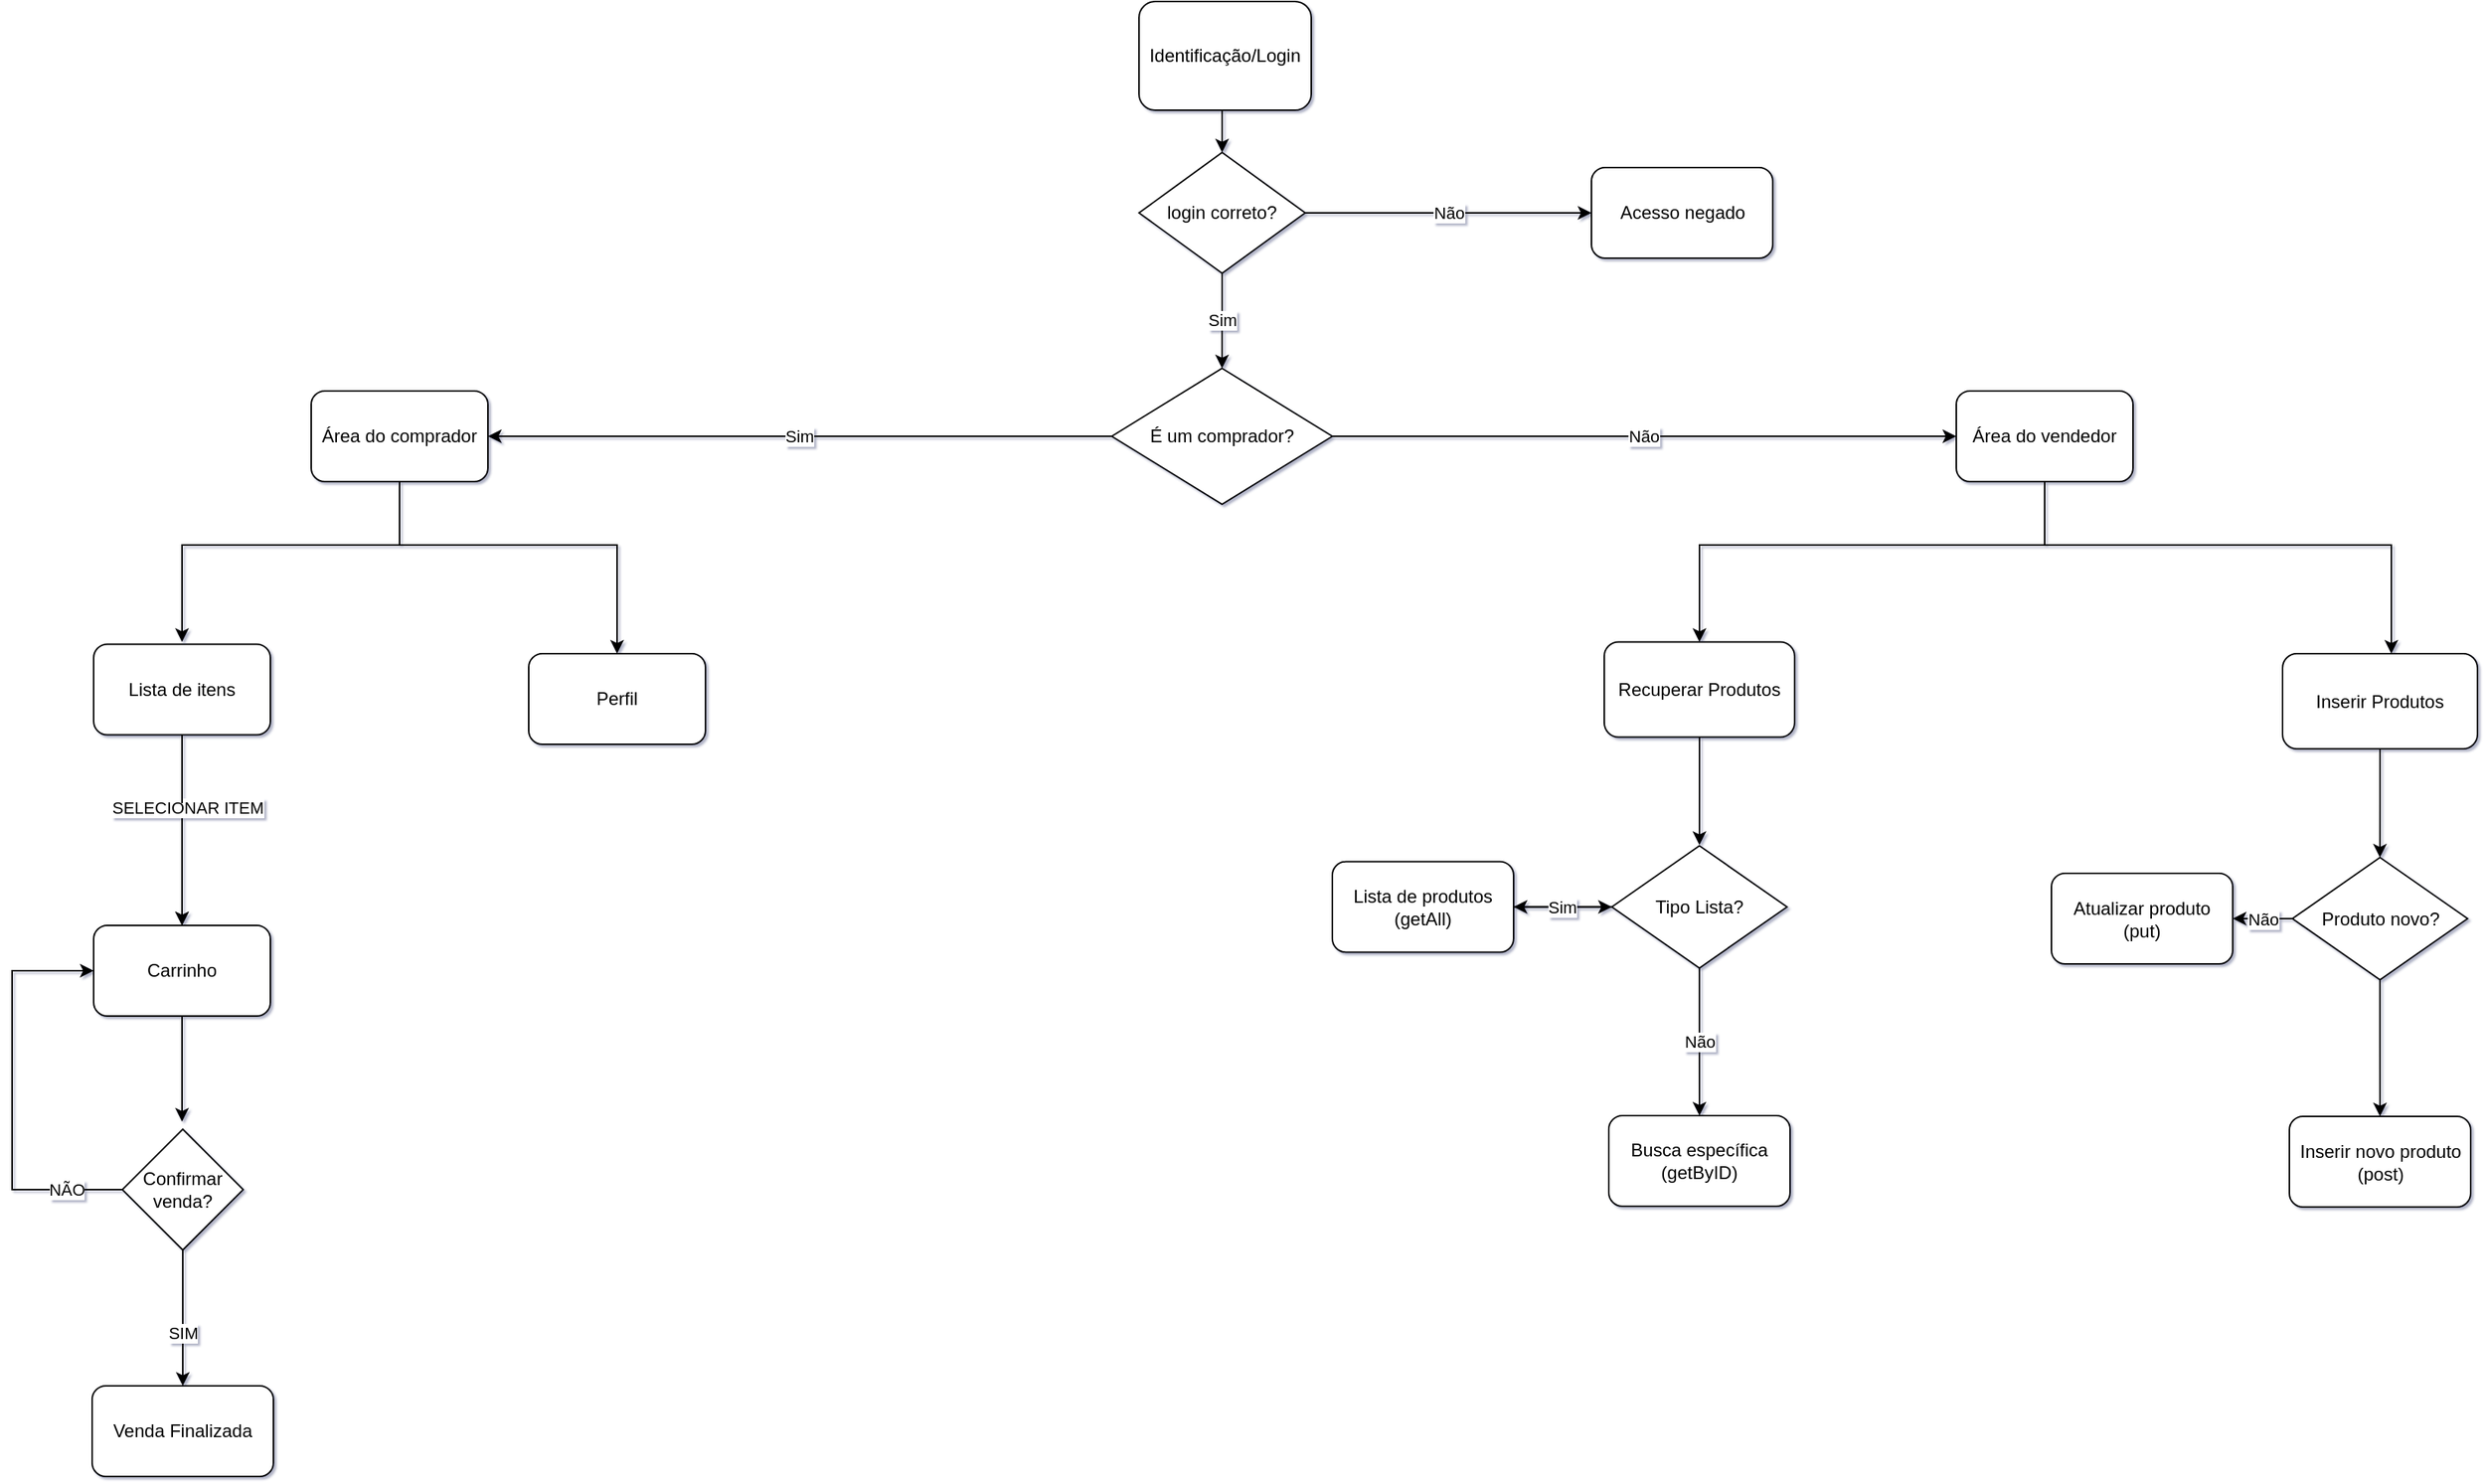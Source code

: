 <mxfile version="17.3.0" type="github">
  <diagram id="C5RBs43oDa-KdzZeNtuy" name="Page-1">
    <mxGraphModel dx="2403" dy="708" grid="1" gridSize="9" guides="1" tooltips="1" connect="1" arrows="1" fold="1" page="1" pageScale="1" pageWidth="1200" pageHeight="1920" background="none" math="0" shadow="1">
      <root>
        <mxCell id="WIyWlLk6GJQsqaUBKTNV-0" />
        <mxCell id="WIyWlLk6GJQsqaUBKTNV-1" parent="WIyWlLk6GJQsqaUBKTNV-0" />
        <mxCell id="DXi5md-KKveG2AxMWAel-255" style="edgeStyle=orthogonalEdgeStyle;rounded=0;orthogonalLoop=1;jettySize=auto;html=1;exitX=0.5;exitY=1;exitDx=0;exitDy=0;entryX=0.5;entryY=0;entryDx=0;entryDy=0;" parent="WIyWlLk6GJQsqaUBKTNV-1" source="DXi5md-KKveG2AxMWAel-253" target="DXi5md-KKveG2AxMWAel-254" edge="1">
          <mxGeometry relative="1" as="geometry" />
        </mxCell>
        <mxCell id="DXi5md-KKveG2AxMWAel-253" value="Identificação/Login" style="rounded=1;whiteSpace=wrap;html=1;" parent="WIyWlLk6GJQsqaUBKTNV-1" vertex="1">
          <mxGeometry x="512.01" y="36" width="114" height="72" as="geometry" />
        </mxCell>
        <mxCell id="DXi5md-KKveG2AxMWAel-257" value="Não" style="edgeStyle=orthogonalEdgeStyle;rounded=0;orthogonalLoop=1;jettySize=auto;html=1;exitX=1;exitY=0.5;exitDx=0;exitDy=0;entryX=0;entryY=0.5;entryDx=0;entryDy=0;" parent="WIyWlLk6GJQsqaUBKTNV-1" source="DXi5md-KKveG2AxMWAel-254" target="DXi5md-KKveG2AxMWAel-256" edge="1">
          <mxGeometry relative="1" as="geometry" />
        </mxCell>
        <mxCell id="DXi5md-KKveG2AxMWAel-259" value="Sim" style="edgeStyle=orthogonalEdgeStyle;rounded=0;orthogonalLoop=1;jettySize=auto;html=1;exitX=0.5;exitY=1;exitDx=0;exitDy=0;entryX=0.5;entryY=0;entryDx=0;entryDy=0;" parent="WIyWlLk6GJQsqaUBKTNV-1" source="DXi5md-KKveG2AxMWAel-254" target="DXi5md-KKveG2AxMWAel-262" edge="1">
          <mxGeometry relative="1" as="geometry">
            <mxPoint x="567.01" y="261" as="targetPoint" />
          </mxGeometry>
        </mxCell>
        <mxCell id="DXi5md-KKveG2AxMWAel-254" value="login correto?" style="rhombus;whiteSpace=wrap;html=1;" parent="WIyWlLk6GJQsqaUBKTNV-1" vertex="1">
          <mxGeometry x="512.01" y="136" width="110" height="80" as="geometry" />
        </mxCell>
        <mxCell id="DXi5md-KKveG2AxMWAel-256" value="Acesso negado" style="rounded=1;whiteSpace=wrap;html=1;" parent="WIyWlLk6GJQsqaUBKTNV-1" vertex="1">
          <mxGeometry x="811.5" y="146" width="120" height="60" as="geometry" />
        </mxCell>
        <mxCell id="DXi5md-KKveG2AxMWAel-261" value="Área do comprador" style="rounded=1;whiteSpace=wrap;html=1;" parent="WIyWlLk6GJQsqaUBKTNV-1" vertex="1">
          <mxGeometry x="-36" y="294" width="117" height="60" as="geometry" />
        </mxCell>
        <mxCell id="DXi5md-KKveG2AxMWAel-263" value="Sim" style="edgeStyle=orthogonalEdgeStyle;rounded=0;orthogonalLoop=1;jettySize=auto;html=1;exitX=0;exitY=0.5;exitDx=0;exitDy=0;entryX=1;entryY=0.5;entryDx=0;entryDy=0;" parent="WIyWlLk6GJQsqaUBKTNV-1" source="DXi5md-KKveG2AxMWAel-262" target="DXi5md-KKveG2AxMWAel-261" edge="1">
          <mxGeometry relative="1" as="geometry" />
        </mxCell>
        <mxCell id="DXi5md-KKveG2AxMWAel-265" value="Não" style="edgeStyle=orthogonalEdgeStyle;rounded=0;orthogonalLoop=1;jettySize=auto;html=1;entryX=0;entryY=0.5;entryDx=0;entryDy=0;" parent="WIyWlLk6GJQsqaUBKTNV-1" source="DXi5md-KKveG2AxMWAel-262" target="DXi5md-KKveG2AxMWAel-264" edge="1">
          <mxGeometry relative="1" as="geometry" />
        </mxCell>
        <mxCell id="DXi5md-KKveG2AxMWAel-262" value="É um comprador?" style="rhombus;whiteSpace=wrap;html=1;" parent="WIyWlLk6GJQsqaUBKTNV-1" vertex="1">
          <mxGeometry x="493.97" y="279" width="146" height="90" as="geometry" />
        </mxCell>
        <mxCell id="DXi5md-KKveG2AxMWAel-268" style="edgeStyle=orthogonalEdgeStyle;rounded=0;orthogonalLoop=1;jettySize=auto;html=1;exitX=0.5;exitY=1;exitDx=0;exitDy=0;" parent="WIyWlLk6GJQsqaUBKTNV-1" source="DXi5md-KKveG2AxMWAel-264" target="DXi5md-KKveG2AxMWAel-275" edge="1">
          <mxGeometry relative="1" as="geometry">
            <mxPoint x="873" y="459" as="targetPoint" />
            <Array as="points">
              <mxPoint x="1111" y="396" />
              <mxPoint x="883" y="396" />
            </Array>
          </mxGeometry>
        </mxCell>
        <mxCell id="DXi5md-KKveG2AxMWAel-264" value="Área do vendedor" style="rounded=1;whiteSpace=wrap;html=1;" parent="WIyWlLk6GJQsqaUBKTNV-1" vertex="1">
          <mxGeometry x="1053" y="294" width="117" height="60" as="geometry" />
        </mxCell>
        <mxCell id="DXi5md-KKveG2AxMWAel-271" style="edgeStyle=orthogonalEdgeStyle;rounded=0;orthogonalLoop=1;jettySize=auto;html=1;exitX=0.5;exitY=1;exitDx=0;exitDy=0;" parent="WIyWlLk6GJQsqaUBKTNV-1" edge="1" source="DXi5md-KKveG2AxMWAel-261">
          <mxGeometry relative="1" as="geometry">
            <mxPoint x="-121.5" y="460.25" as="targetPoint" />
            <mxPoint x="18" y="388" as="sourcePoint" />
            <Array as="points">
              <mxPoint x="22" y="396" />
              <mxPoint x="-122" y="396" />
            </Array>
          </mxGeometry>
        </mxCell>
        <mxCell id="DXi5md-KKveG2AxMWAel-272" style="edgeStyle=orthogonalEdgeStyle;rounded=0;orthogonalLoop=1;jettySize=auto;html=1;" parent="WIyWlLk6GJQsqaUBKTNV-1" edge="1">
          <mxGeometry relative="1" as="geometry">
            <mxPoint x="166.5" y="468" as="targetPoint" />
            <mxPoint x="22.5" y="396" as="sourcePoint" />
            <Array as="points">
              <mxPoint x="166.5" y="441" />
              <mxPoint x="166.5" y="477" />
            </Array>
          </mxGeometry>
        </mxCell>
        <mxCell id="DXi5md-KKveG2AxMWAel-281" value="" style="edgeStyle=orthogonalEdgeStyle;rounded=0;orthogonalLoop=1;jettySize=auto;html=1;" parent="WIyWlLk6GJQsqaUBKTNV-1" source="DXi5md-KKveG2AxMWAel-275" edge="1">
          <mxGeometry relative="1" as="geometry">
            <mxPoint x="882.98" y="594.75" as="targetPoint" />
          </mxGeometry>
        </mxCell>
        <mxCell id="DXi5md-KKveG2AxMWAel-275" value="Recuperar Produtos" style="rounded=1;whiteSpace=wrap;html=1;" parent="WIyWlLk6GJQsqaUBKTNV-1" vertex="1">
          <mxGeometry x="819.98" y="460.25" width="126" height="63" as="geometry" />
        </mxCell>
        <mxCell id="DXi5md-KKveG2AxMWAel-276" value="" style="endArrow=classic;html=1;rounded=0;" parent="WIyWlLk6GJQsqaUBKTNV-1" edge="1">
          <mxGeometry width="50" height="50" relative="1" as="geometry">
            <mxPoint x="1107" y="396" as="sourcePoint" />
            <mxPoint x="1341" y="468" as="targetPoint" />
            <Array as="points">
              <mxPoint x="1341" y="396" />
            </Array>
          </mxGeometry>
        </mxCell>
        <mxCell id="DXi5md-KKveG2AxMWAel-291" value="" style="edgeStyle=orthogonalEdgeStyle;rounded=0;orthogonalLoop=1;jettySize=auto;html=1;" parent="WIyWlLk6GJQsqaUBKTNV-1" source="DXi5md-KKveG2AxMWAel-277" target="DXi5md-KKveG2AxMWAel-289" edge="1">
          <mxGeometry relative="1" as="geometry" />
        </mxCell>
        <mxCell id="DXi5md-KKveG2AxMWAel-277" value="Inserir Produtos" style="rounded=1;whiteSpace=wrap;html=1;" parent="WIyWlLk6GJQsqaUBKTNV-1" vertex="1">
          <mxGeometry x="1269" y="468" width="129" height="63" as="geometry" />
        </mxCell>
        <mxCell id="DXi5md-KKveG2AxMWAel-284" value="" style="edgeStyle=orthogonalEdgeStyle;rounded=0;orthogonalLoop=1;jettySize=auto;html=1;" parent="WIyWlLk6GJQsqaUBKTNV-1" source="DXi5md-KKveG2AxMWAel-282" target="DXi5md-KKveG2AxMWAel-283" edge="1">
          <mxGeometry relative="1" as="geometry" />
        </mxCell>
        <mxCell id="DXi5md-KKveG2AxMWAel-287" value="Não" style="edgeStyle=orthogonalEdgeStyle;rounded=0;orthogonalLoop=1;jettySize=auto;html=1;" parent="WIyWlLk6GJQsqaUBKTNV-1" source="DXi5md-KKveG2AxMWAel-282" target="DXi5md-KKveG2AxMWAel-286" edge="1">
          <mxGeometry relative="1" as="geometry" />
        </mxCell>
        <mxCell id="DXi5md-KKveG2AxMWAel-282" value="Tipo Lista?" style="rhombus;whiteSpace=wrap;html=1;" parent="WIyWlLk6GJQsqaUBKTNV-1" vertex="1">
          <mxGeometry x="825.01" y="595.25" width="115.94" height="81" as="geometry" />
        </mxCell>
        <mxCell id="DXi5md-KKveG2AxMWAel-285" value="Sim" style="edgeStyle=orthogonalEdgeStyle;rounded=0;orthogonalLoop=1;jettySize=auto;html=1;" parent="WIyWlLk6GJQsqaUBKTNV-1" source="DXi5md-KKveG2AxMWAel-283" target="DXi5md-KKveG2AxMWAel-282" edge="1">
          <mxGeometry relative="1" as="geometry" />
        </mxCell>
        <mxCell id="DXi5md-KKveG2AxMWAel-283" value="Lista de produtos&lt;br&gt;(getAll)" style="rounded=1;whiteSpace=wrap;html=1;" parent="WIyWlLk6GJQsqaUBKTNV-1" vertex="1">
          <mxGeometry x="639.97" y="605.75" width="120" height="60" as="geometry" />
        </mxCell>
        <mxCell id="DXi5md-KKveG2AxMWAel-286" value="Busca específica&lt;br&gt;(getByID)" style="rounded=1;whiteSpace=wrap;html=1;" parent="WIyWlLk6GJQsqaUBKTNV-1" vertex="1">
          <mxGeometry x="822.98" y="774" width="120" height="60" as="geometry" />
        </mxCell>
        <mxCell id="DXi5md-KKveG2AxMWAel-288" value="Atualizar produto&lt;br&gt;(put)" style="rounded=1;whiteSpace=wrap;html=1;" parent="WIyWlLk6GJQsqaUBKTNV-1" vertex="1">
          <mxGeometry x="1116" y="613.5" width="120" height="60" as="geometry" />
        </mxCell>
        <mxCell id="DXi5md-KKveG2AxMWAel-290" value="Não" style="edgeStyle=orthogonalEdgeStyle;rounded=0;orthogonalLoop=1;jettySize=auto;html=1;" parent="WIyWlLk6GJQsqaUBKTNV-1" source="DXi5md-KKveG2AxMWAel-289" target="DXi5md-KKveG2AxMWAel-288" edge="1">
          <mxGeometry relative="1" as="geometry" />
        </mxCell>
        <mxCell id="DXi5md-KKveG2AxMWAel-293" value="" style="edgeStyle=orthogonalEdgeStyle;rounded=0;orthogonalLoop=1;jettySize=auto;html=1;" parent="WIyWlLk6GJQsqaUBKTNV-1" source="DXi5md-KKveG2AxMWAel-289" target="DXi5md-KKveG2AxMWAel-292" edge="1">
          <mxGeometry relative="1" as="geometry" />
        </mxCell>
        <mxCell id="DXi5md-KKveG2AxMWAel-289" value="Produto novo?" style="rhombus;whiteSpace=wrap;html=1;" parent="WIyWlLk6GJQsqaUBKTNV-1" vertex="1">
          <mxGeometry x="1275.53" y="603" width="115.94" height="81" as="geometry" />
        </mxCell>
        <mxCell id="DXi5md-KKveG2AxMWAel-292" value="Inserir novo produto&lt;br&gt;(post)" style="rounded=1;whiteSpace=wrap;html=1;" parent="WIyWlLk6GJQsqaUBKTNV-1" vertex="1">
          <mxGeometry x="1273.5" y="774.5" width="120" height="60" as="geometry" />
        </mxCell>
        <mxCell id="U8QUfv2BTT90B2AzWARd-3" style="edgeStyle=orthogonalEdgeStyle;rounded=0;orthogonalLoop=1;jettySize=auto;html=1;entryX=0.5;entryY=0;entryDx=0;entryDy=0;startArrow=none;" edge="1" parent="WIyWlLk6GJQsqaUBKTNV-1" target="U8QUfv2BTT90B2AzWARd-2">
          <mxGeometry relative="1" as="geometry">
            <mxPoint x="-121.5" y="647.0" as="sourcePoint" />
          </mxGeometry>
        </mxCell>
        <mxCell id="U8QUfv2BTT90B2AzWARd-6" style="edgeStyle=orthogonalEdgeStyle;rounded=0;orthogonalLoop=1;jettySize=auto;html=1;entryX=0.5;entryY=0;entryDx=0;entryDy=0;" edge="1" parent="WIyWlLk6GJQsqaUBKTNV-1" source="U8QUfv2BTT90B2AzWARd-0" target="U8QUfv2BTT90B2AzWARd-2">
          <mxGeometry relative="1" as="geometry" />
        </mxCell>
        <mxCell id="U8QUfv2BTT90B2AzWARd-8" value="SELECIONAR ITEM" style="edgeLabel;html=1;align=center;verticalAlign=middle;resizable=0;points=[];" vertex="1" connectable="0" parent="U8QUfv2BTT90B2AzWARd-6">
          <mxGeometry x="-0.246" y="3" relative="1" as="geometry">
            <mxPoint as="offset" />
          </mxGeometry>
        </mxCell>
        <mxCell id="U8QUfv2BTT90B2AzWARd-0" value="Lista de itens" style="rounded=1;whiteSpace=wrap;html=1;" vertex="1" parent="WIyWlLk6GJQsqaUBKTNV-1">
          <mxGeometry x="-180" y="461.75" width="117" height="60" as="geometry" />
        </mxCell>
        <mxCell id="U8QUfv2BTT90B2AzWARd-1" value="Perfil" style="rounded=1;whiteSpace=wrap;html=1;" vertex="1" parent="WIyWlLk6GJQsqaUBKTNV-1">
          <mxGeometry x="108" y="468" width="117" height="60" as="geometry" />
        </mxCell>
        <mxCell id="U8QUfv2BTT90B2AzWARd-10" value="" style="edgeStyle=orthogonalEdgeStyle;rounded=0;orthogonalLoop=1;jettySize=auto;html=1;" edge="1" parent="WIyWlLk6GJQsqaUBKTNV-1" source="U8QUfv2BTT90B2AzWARd-2">
          <mxGeometry relative="1" as="geometry">
            <mxPoint x="-121.5" y="778" as="targetPoint" />
          </mxGeometry>
        </mxCell>
        <mxCell id="U8QUfv2BTT90B2AzWARd-2" value="Carrinho" style="rounded=1;whiteSpace=wrap;html=1;" vertex="1" parent="WIyWlLk6GJQsqaUBKTNV-1">
          <mxGeometry x="-180" y="648" width="117" height="60" as="geometry" />
        </mxCell>
        <mxCell id="U8QUfv2BTT90B2AzWARd-5" value="" style="edgeStyle=orthogonalEdgeStyle;rounded=0;orthogonalLoop=1;jettySize=auto;html=1;entryX=0.5;entryY=0;entryDx=0;entryDy=0;endArrow=none;" edge="1" parent="WIyWlLk6GJQsqaUBKTNV-1" source="U8QUfv2BTT90B2AzWARd-0">
          <mxGeometry relative="1" as="geometry">
            <mxPoint x="-121.5" y="521.75" as="sourcePoint" />
            <mxPoint x="-121.5" y="567" as="targetPoint" />
          </mxGeometry>
        </mxCell>
        <mxCell id="U8QUfv2BTT90B2AzWARd-13" value="" style="edgeStyle=orthogonalEdgeStyle;rounded=0;orthogonalLoop=1;jettySize=auto;html=1;" edge="1" parent="WIyWlLk6GJQsqaUBKTNV-1" source="U8QUfv2BTT90B2AzWARd-11" target="U8QUfv2BTT90B2AzWARd-12">
          <mxGeometry relative="1" as="geometry" />
        </mxCell>
        <mxCell id="U8QUfv2BTT90B2AzWARd-15" value="SIM" style="edgeLabel;html=1;align=center;verticalAlign=middle;resizable=0;points=[];" vertex="1" connectable="0" parent="U8QUfv2BTT90B2AzWARd-13">
          <mxGeometry x="0.211" relative="1" as="geometry">
            <mxPoint as="offset" />
          </mxGeometry>
        </mxCell>
        <mxCell id="U8QUfv2BTT90B2AzWARd-14" style="edgeStyle=orthogonalEdgeStyle;rounded=0;orthogonalLoop=1;jettySize=auto;html=1;exitX=0;exitY=0.5;exitDx=0;exitDy=0;entryX=0;entryY=0.5;entryDx=0;entryDy=0;" edge="1" parent="WIyWlLk6GJQsqaUBKTNV-1" source="U8QUfv2BTT90B2AzWARd-11" target="U8QUfv2BTT90B2AzWARd-2">
          <mxGeometry relative="1" as="geometry">
            <Array as="points">
              <mxPoint x="-234" y="823" />
              <mxPoint x="-234" y="678" />
            </Array>
          </mxGeometry>
        </mxCell>
        <mxCell id="U8QUfv2BTT90B2AzWARd-16" value="NÃO" style="edgeLabel;html=1;align=center;verticalAlign=middle;resizable=0;points=[];" vertex="1" connectable="0" parent="U8QUfv2BTT90B2AzWARd-14">
          <mxGeometry x="-0.237" y="1" relative="1" as="geometry">
            <mxPoint x="37" y="31" as="offset" />
          </mxGeometry>
        </mxCell>
        <mxCell id="U8QUfv2BTT90B2AzWARd-11" value="Confirmar venda?" style="rhombus;whiteSpace=wrap;html=1;" vertex="1" parent="WIyWlLk6GJQsqaUBKTNV-1">
          <mxGeometry x="-161" y="783" width="80" height="80" as="geometry" />
        </mxCell>
        <mxCell id="U8QUfv2BTT90B2AzWARd-12" value="Venda Finalizada" style="rounded=1;whiteSpace=wrap;html=1;" vertex="1" parent="WIyWlLk6GJQsqaUBKTNV-1">
          <mxGeometry x="-181" y="953" width="120" height="60" as="geometry" />
        </mxCell>
      </root>
    </mxGraphModel>
  </diagram>
</mxfile>
